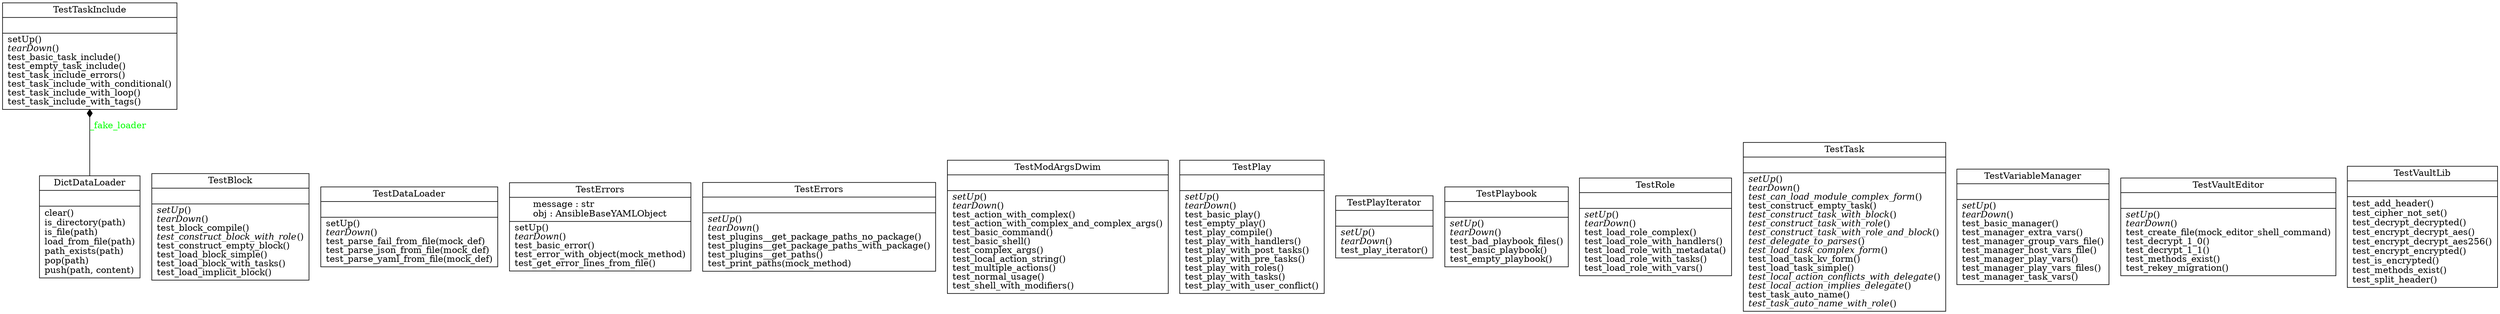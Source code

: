 digraph "classes_5" {
rankdir=BT
charset="utf-8"
"test.mock.loader.DictDataLoader" [color="black", fontcolor="black", label=<{DictDataLoader|<br ALIGN="LEFT"/>|clear()<br ALIGN="LEFT"/>is_directory(path)<br ALIGN="LEFT"/>is_file(path)<br ALIGN="LEFT"/>load_from_file(path)<br ALIGN="LEFT"/>path_exists(path)<br ALIGN="LEFT"/>pop(path)<br ALIGN="LEFT"/>push(path, content)<br ALIGN="LEFT"/>}>, shape="record", style="solid"];
"test.playbook.test_block.TestBlock" [color="black", fontcolor="black", label=<{TestBlock|<br ALIGN="LEFT"/>|<I>setUp</I>()<br ALIGN="LEFT"/><I>tearDown</I>()<br ALIGN="LEFT"/>test_block_compile()<br ALIGN="LEFT"/><I>test_construct_block_with_role</I>()<br ALIGN="LEFT"/>test_construct_empty_block()<br ALIGN="LEFT"/>test_load_block_simple()<br ALIGN="LEFT"/>test_load_block_with_tasks()<br ALIGN="LEFT"/>test_load_implicit_block()<br ALIGN="LEFT"/>}>, shape="record", style="solid"];
"test.parsing.test_data_loader.TestDataLoader" [color="black", fontcolor="black", label=<{TestDataLoader|<br ALIGN="LEFT"/>|setUp()<br ALIGN="LEFT"/><I>tearDown</I>()<br ALIGN="LEFT"/>test_parse_fail_from_file(mock_def)<br ALIGN="LEFT"/>test_parse_json_from_file(mock_def)<br ALIGN="LEFT"/>test_parse_yaml_from_file(mock_def)<br ALIGN="LEFT"/>}>, shape="record", style="solid"];
"test.errors.test_errors.TestErrors" [color="black", fontcolor="black", label=<{TestErrors|message : str<br ALIGN="LEFT"/>obj : AnsibleBaseYAMLObject<br ALIGN="LEFT"/>|setUp()<br ALIGN="LEFT"/><I>tearDown</I>()<br ALIGN="LEFT"/>test_basic_error()<br ALIGN="LEFT"/>test_error_with_object(mock_method)<br ALIGN="LEFT"/>test_get_error_lines_from_file()<br ALIGN="LEFT"/>}>, shape="record", style="solid"];
"test.plugins.test_plugins.TestErrors" [color="black", fontcolor="black", label=<{TestErrors|<br ALIGN="LEFT"/>|<I>setUp</I>()<br ALIGN="LEFT"/><I>tearDown</I>()<br ALIGN="LEFT"/>test_plugins__get_package_paths_no_package()<br ALIGN="LEFT"/>test_plugins__get_package_paths_with_package()<br ALIGN="LEFT"/>test_plugins__get_paths()<br ALIGN="LEFT"/>test_print_paths(mock_method)<br ALIGN="LEFT"/>}>, shape="record", style="solid"];
"test.parsing.test_mod_args.TestModArgsDwim" [color="black", fontcolor="black", label=<{TestModArgsDwim|<br ALIGN="LEFT"/>|<I>setUp</I>()<br ALIGN="LEFT"/><I>tearDown</I>()<br ALIGN="LEFT"/>test_action_with_complex()<br ALIGN="LEFT"/>test_action_with_complex_and_complex_args()<br ALIGN="LEFT"/>test_basic_command()<br ALIGN="LEFT"/>test_basic_shell()<br ALIGN="LEFT"/>test_complex_args()<br ALIGN="LEFT"/>test_local_action_string()<br ALIGN="LEFT"/>test_multiple_actions()<br ALIGN="LEFT"/>test_normal_usage()<br ALIGN="LEFT"/>test_shell_with_modifiers()<br ALIGN="LEFT"/>}>, shape="record", style="solid"];
"test.playbook.test_play.TestPlay" [color="black", fontcolor="black", label=<{TestPlay|<br ALIGN="LEFT"/>|<I>setUp</I>()<br ALIGN="LEFT"/><I>tearDown</I>()<br ALIGN="LEFT"/>test_basic_play()<br ALIGN="LEFT"/>test_empty_play()<br ALIGN="LEFT"/>test_play_compile()<br ALIGN="LEFT"/>test_play_with_handlers()<br ALIGN="LEFT"/>test_play_with_post_tasks()<br ALIGN="LEFT"/>test_play_with_pre_tasks()<br ALIGN="LEFT"/>test_play_with_roles()<br ALIGN="LEFT"/>test_play_with_tasks()<br ALIGN="LEFT"/>test_play_with_user_conflict()<br ALIGN="LEFT"/>}>, shape="record", style="solid"];
"test.executor.test_play_iterator.TestPlayIterator" [color="black", fontcolor="black", label=<{TestPlayIterator|<br ALIGN="LEFT"/>|<I>setUp</I>()<br ALIGN="LEFT"/><I>tearDown</I>()<br ALIGN="LEFT"/>test_play_iterator()<br ALIGN="LEFT"/>}>, shape="record", style="solid"];
"test.playbook.test_playbook.TestPlaybook" [color="black", fontcolor="black", label=<{TestPlaybook|<br ALIGN="LEFT"/>|<I>setUp</I>()<br ALIGN="LEFT"/><I>tearDown</I>()<br ALIGN="LEFT"/>test_bad_playbook_files()<br ALIGN="LEFT"/>test_basic_playbook()<br ALIGN="LEFT"/>test_empty_playbook()<br ALIGN="LEFT"/>}>, shape="record", style="solid"];
"test.playbook.test_role.TestRole" [color="black", fontcolor="black", label=<{TestRole|<br ALIGN="LEFT"/>|<I>setUp</I>()<br ALIGN="LEFT"/><I>tearDown</I>()<br ALIGN="LEFT"/>test_load_role_complex()<br ALIGN="LEFT"/>test_load_role_with_handlers()<br ALIGN="LEFT"/>test_load_role_with_metadata()<br ALIGN="LEFT"/>test_load_role_with_tasks()<br ALIGN="LEFT"/>test_load_role_with_vars()<br ALIGN="LEFT"/>}>, shape="record", style="solid"];
"test.playbook.test_task.TestTask" [color="black", fontcolor="black", label=<{TestTask|<br ALIGN="LEFT"/>|<I>setUp</I>()<br ALIGN="LEFT"/><I>tearDown</I>()<br ALIGN="LEFT"/><I>test_can_load_module_complex_form</I>()<br ALIGN="LEFT"/>test_construct_empty_task()<br ALIGN="LEFT"/><I>test_construct_task_with_block</I>()<br ALIGN="LEFT"/><I>test_construct_task_with_role</I>()<br ALIGN="LEFT"/><I>test_construct_task_with_role_and_block</I>()<br ALIGN="LEFT"/><I>test_delegate_to_parses</I>()<br ALIGN="LEFT"/><I>test_load_task_complex_form</I>()<br ALIGN="LEFT"/>test_load_task_kv_form()<br ALIGN="LEFT"/>test_load_task_simple()<br ALIGN="LEFT"/><I>test_local_action_conflicts_with_delegate</I>()<br ALIGN="LEFT"/><I>test_local_action_implies_delegate</I>()<br ALIGN="LEFT"/>test_task_auto_name()<br ALIGN="LEFT"/><I>test_task_auto_name_with_role</I>()<br ALIGN="LEFT"/>}>, shape="record", style="solid"];
"test.playbook.test_task_include.TestTaskInclude" [color="black", fontcolor="black", label=<{TestTaskInclude|<br ALIGN="LEFT"/>|setUp()<br ALIGN="LEFT"/><I>tearDown</I>()<br ALIGN="LEFT"/>test_basic_task_include()<br ALIGN="LEFT"/>test_empty_task_include()<br ALIGN="LEFT"/>test_task_include_errors()<br ALIGN="LEFT"/>test_task_include_with_conditional()<br ALIGN="LEFT"/>test_task_include_with_loop()<br ALIGN="LEFT"/>test_task_include_with_tags()<br ALIGN="LEFT"/>}>, shape="record", style="solid"];
"test.vars.test_variable_manager.TestVariableManager" [color="black", fontcolor="black", label=<{TestVariableManager|<br ALIGN="LEFT"/>|<I>setUp</I>()<br ALIGN="LEFT"/><I>tearDown</I>()<br ALIGN="LEFT"/>test_basic_manager()<br ALIGN="LEFT"/>test_manager_extra_vars()<br ALIGN="LEFT"/>test_manager_group_vars_file()<br ALIGN="LEFT"/>test_manager_host_vars_file()<br ALIGN="LEFT"/>test_manager_play_vars()<br ALIGN="LEFT"/>test_manager_play_vars_files()<br ALIGN="LEFT"/>test_manager_task_vars()<br ALIGN="LEFT"/>}>, shape="record", style="solid"];
"test.parsing.vault.test_vault_editor.TestVaultEditor" [color="black", fontcolor="black", label=<{TestVaultEditor|<br ALIGN="LEFT"/>|<I>setUp</I>()<br ALIGN="LEFT"/><I>tearDown</I>()<br ALIGN="LEFT"/>test_create_file(mock_editor_shell_command)<br ALIGN="LEFT"/>test_decrypt_1_0()<br ALIGN="LEFT"/>test_decrypt_1_1()<br ALIGN="LEFT"/>test_methods_exist()<br ALIGN="LEFT"/>test_rekey_migration()<br ALIGN="LEFT"/>}>, shape="record", style="solid"];
"test.parsing.vault.test_vault.TestVaultLib" [color="black", fontcolor="black", label=<{TestVaultLib|<br ALIGN="LEFT"/>|test_add_header()<br ALIGN="LEFT"/>test_cipher_not_set()<br ALIGN="LEFT"/>test_decrypt_decrypted()<br ALIGN="LEFT"/>test_encrypt_decrypt_aes()<br ALIGN="LEFT"/>test_encrypt_decrypt_aes256()<br ALIGN="LEFT"/>test_encrypt_encrypted()<br ALIGN="LEFT"/>test_is_encrypted()<br ALIGN="LEFT"/>test_methods_exist()<br ALIGN="LEFT"/>test_split_header()<br ALIGN="LEFT"/>}>, shape="record", style="solid"];
"test.mock.loader.DictDataLoader" -> "test.playbook.test_task_include.TestTaskInclude" [arrowhead="diamond", arrowtail="none", fontcolor="green", label="_fake_loader", style="solid"];
}
